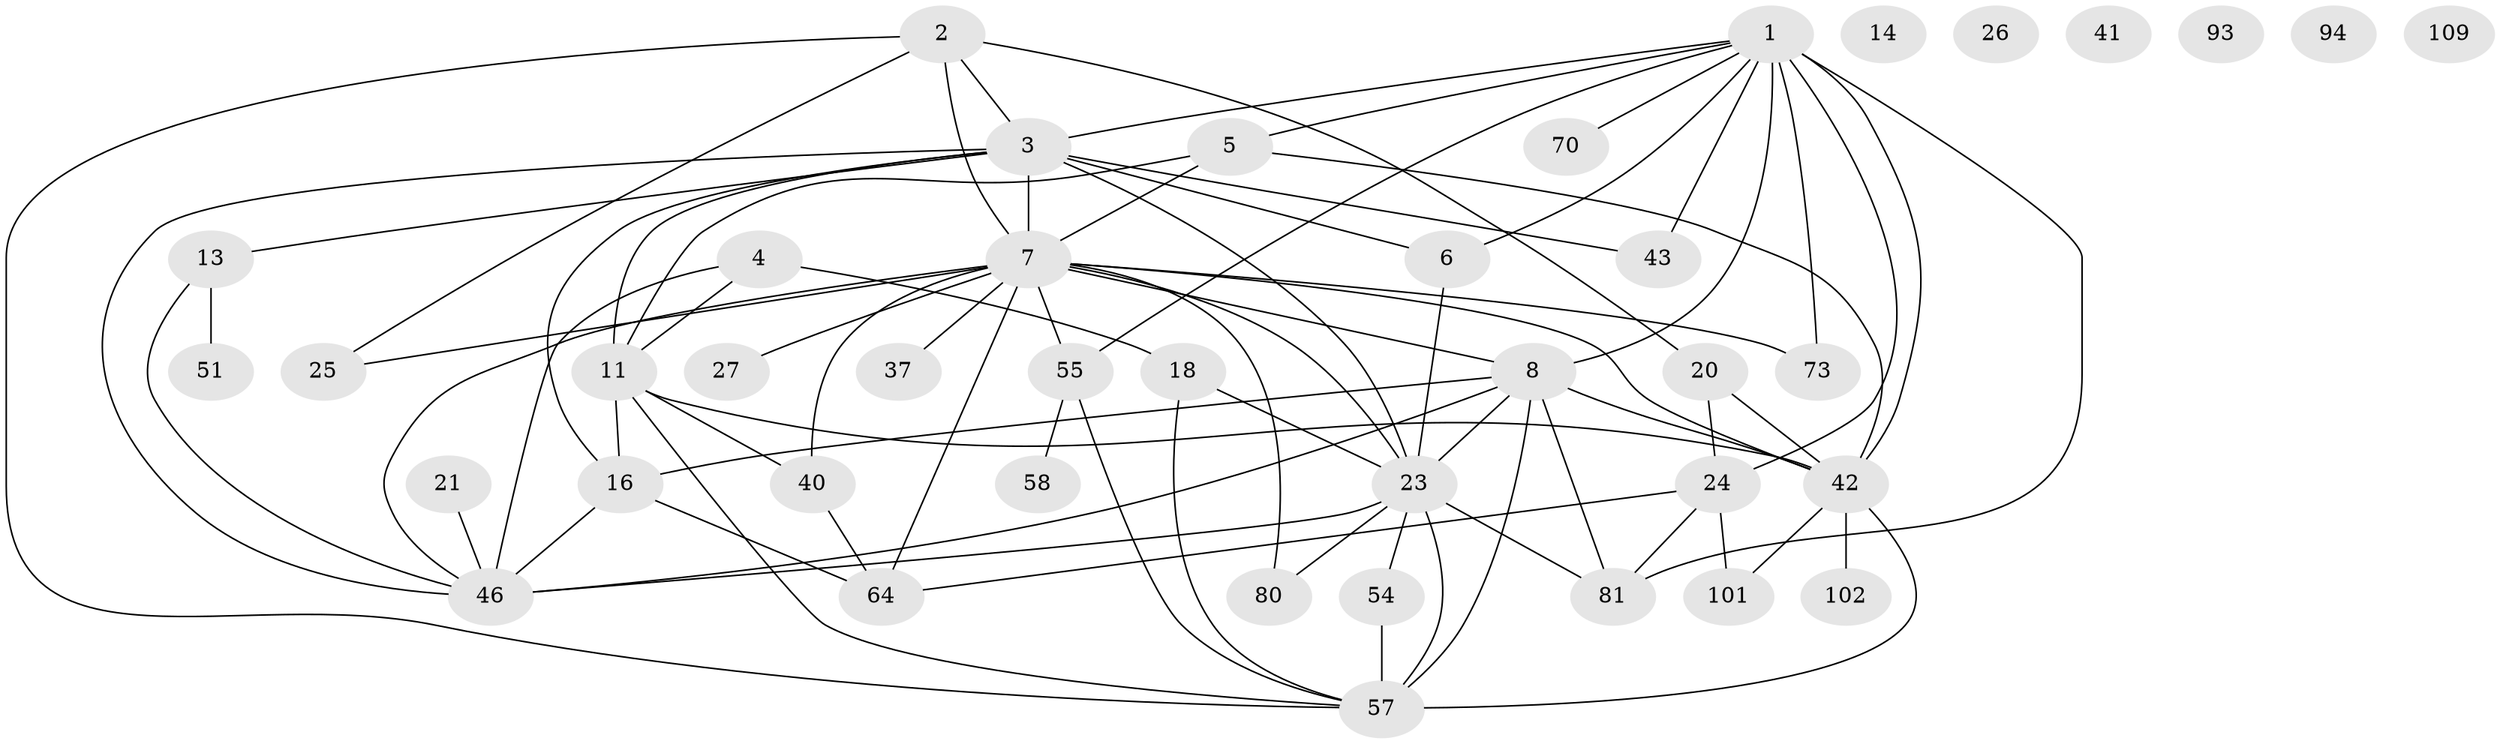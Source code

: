 // original degree distribution, {3: 0.1926605504587156, 2: 0.26605504587155965, 8: 0.009174311926605505, 1: 0.1743119266055046, 4: 0.1651376146788991, 6: 0.045871559633027525, 0: 0.05504587155963303, 5: 0.08256880733944955, 7: 0.009174311926605505}
// Generated by graph-tools (version 1.1) at 2025/16/03/04/25 18:16:32]
// undirected, 41 vertices, 77 edges
graph export_dot {
graph [start="1"]
  node [color=gray90,style=filled];
  1 [super="+17+10"];
  2 [super="+47"];
  3 [super="+38+32+92+95+48+9"];
  4;
  5 [super="+61+76"];
  6 [super="+56"];
  7 [super="+31+98+15+34"];
  8 [super="+78+12"];
  11 [super="+19+68"];
  13 [super="+49+90"];
  14;
  16 [super="+65"];
  18 [super="+53+22+30"];
  20 [super="+44+59"];
  21;
  23 [super="+39+29+77"];
  24 [super="+35+96"];
  25 [super="+28"];
  26;
  27;
  37;
  40 [super="+88+45"];
  41;
  42 [super="+85+62+100"];
  43 [super="+84"];
  46 [super="+79"];
  51;
  54;
  55 [super="+67"];
  57 [super="+72+60"];
  58;
  64 [super="+69"];
  70;
  73 [super="+97"];
  80;
  81 [super="+86"];
  93;
  94;
  101;
  102;
  109;
  1 -- 42 [weight=2];
  1 -- 55;
  1 -- 24 [weight=2];
  1 -- 3;
  1 -- 5;
  1 -- 6;
  1 -- 70;
  1 -- 8 [weight=2];
  1 -- 73;
  1 -- 43;
  1 -- 81;
  2 -- 25;
  2 -- 57;
  2 -- 7;
  2 -- 3;
  2 -- 20;
  3 -- 43;
  3 -- 46;
  3 -- 23;
  3 -- 7;
  3 -- 11;
  3 -- 13;
  3 -- 16;
  3 -- 6;
  4 -- 46;
  4 -- 18;
  4 -- 11;
  5 -- 11;
  5 -- 42;
  5 -- 7;
  6 -- 23;
  7 -- 37;
  7 -- 46;
  7 -- 8;
  7 -- 40;
  7 -- 73;
  7 -- 80;
  7 -- 55;
  7 -- 27;
  7 -- 23;
  7 -- 25;
  7 -- 42;
  7 -- 64;
  8 -- 23;
  8 -- 16;
  8 -- 46;
  8 -- 57;
  8 -- 81;
  8 -- 42;
  11 -- 57;
  11 -- 16;
  11 -- 40;
  11 -- 42;
  13 -- 51;
  13 -- 46;
  16 -- 46;
  16 -- 64;
  18 -- 57;
  18 -- 23;
  20 -- 42;
  20 -- 24;
  21 -- 46;
  23 -- 54;
  23 -- 46;
  23 -- 57;
  23 -- 80;
  23 -- 81;
  24 -- 81;
  24 -- 64;
  24 -- 101;
  40 -- 64;
  42 -- 57 [weight=2];
  42 -- 101;
  42 -- 102;
  54 -- 57;
  55 -- 57;
  55 -- 58;
}

